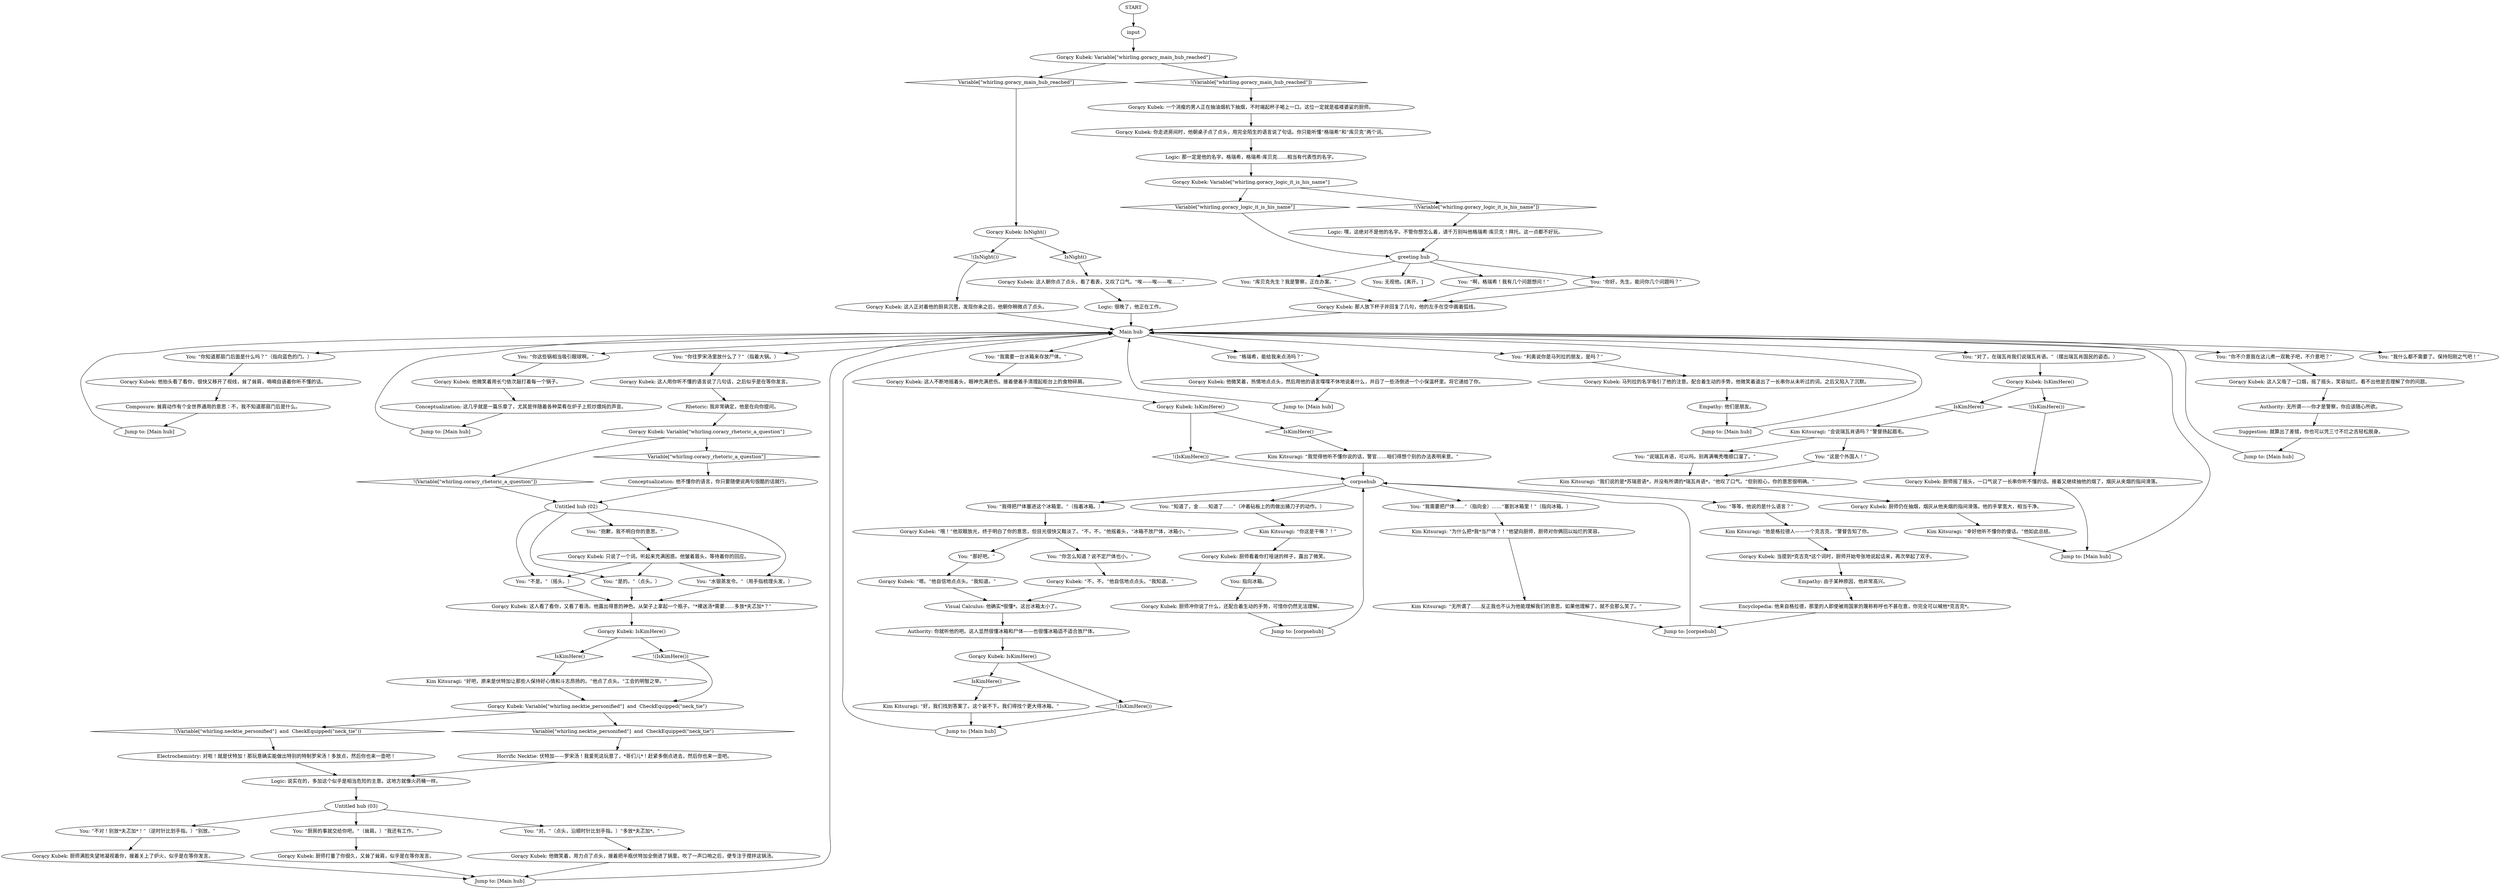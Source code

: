 # WHIRLING F1 / GORACY KUBEK
# A dialogue with a kojko cook Gorący Kubek. He doesn't speak a word from your language, but for some reason understands all your questions about disposing the corpse??
# ==================================================
digraph G {
	  0 [label="START"];
	  1 [label="input"];
	  2 [label="You: “我需要一台冰箱来存放尸体。”"];
	  3 [label="Gorący Kubek: “不，不。”他自信地点点头。“我知道。”"];
	  4 [label="Kim Kitsuragi: “他是格拉德人——一个克吉克，”警督告知了你。"];
	  5 [label="Gorący Kubek: 厨师看着你打哑谜的样子，露出了微笑。"];
	  6 [label="Gorący Kubek: “哦！”他双眼放光，终于明白了你的意思，但目光很快又黯淡了。“不，不，”他摇着头，“冰箱不放尸体，冰箱小。”"];
	  7 [label="You: “你往罗宋汤里放什么了？”（指着大锅。）"];
	  8 [label="Gorący Kubek: 厨师摇了摇头，一口气说了一长串你听不懂的话。接着又继续抽他的烟了，烟灰从夹烟的指间滑落。"];
	  9 [label="You: “抱歉，我不明白你的意思。”"];
	  10 [label="Untitled hub (02)"];
	  11 [label="Gorący Kubek: 这人正对着他的厨具沉思，发现你来之后，他朝你稍微点了点头。"];
	  12 [label="Gorący Kubek: 只说了一个词。听起来充满困惑。他皱着眉头，等待着你的回应。"];
	  13 [label="Gorący Kubek: 那人放下杯子并回复了几句，他的左手在空中画着弧线。"];
	  14 [label="Kim Kitsuragi: “我们说的是*苏瑞恩语*，并没有所谓的*瑞瓦肖语*，”他叹了口气。“但别担心，你的意思很明确。”"];
	  15 [label="You: “利奥说你是马列拉的朋友，是吗？”"];
	  16 [label="Jump to: [Main hub]"];
	  17 [label="Gorący Kubek: 这人看了看你，又看了看汤。他露出得意的神色。从架子上拿起一个瓶子。“*裸送汤*需要……多放*夫忑加*？”"];
	  18 [label="Gorący Kubek: 这人又吸了一口烟，摇了摇头，笑容灿烂。看不出他是否理解了你的问题。"];
	  19 [label="Gorący Kubek: IsKimHere()"];
	  20 [label="IsKimHere()", shape=diamond];
	  21 [label="!(IsKimHere())", shape=diamond];
	  22 [label="You: “对了，在瑞瓦肖我们说瑞瓦肖语。”（摆出瑞瓦肖国民的姿态。）"];
	  23 [label="corpsehub"];
	  24 [label="Gorący Kubek: 这人用你听不懂的语言说了几句话，之后似乎是在等你发言。"];
	  25 [label="You: “不是。”（摇头。）"];
	  26 [label="Untitled hub (03)"];
	  27 [label="Gorący Kubek: 厨师打量了你很久，又耸了耸肩，似乎是在等你发言。"];
	  28 [label="Kim Kitsuragi: “我觉得他听不懂你说的话，警官……咱们得想个别的办法表明来意。”"];
	  29 [label="Gorący Kubek: Variable[\"whirling.goracy_logic_it_is_his_name\"]"];
	  30 [label="Variable[\"whirling.goracy_logic_it_is_his_name\"]", shape=diamond];
	  31 [label="!(Variable[\"whirling.goracy_logic_it_is_his_name\"])", shape=diamond];
	  32 [label="Gorący Kubek: 厨师仍在抽烟，烟灰从他夹烟的指间滑落。他的手掌宽大，相当干净。"];
	  33 [label="Gorący Kubek: 马列拉的名字吸引了他的注意。配合着生动的手势，他微笑着道出了一长串你从未听过的词。之后又陷入了沉默。"];
	  34 [label="Jump to: [Main hub]"];
	  35 [label="Gorący Kubek: “嗯。”他自信地点点头。“我知道。”"];
	  36 [label="Gorący Kubek: 当提到*克吉克*这个词时，厨师开始夸张地说起话来，再次举起了双手。"];
	  37 [label="You: “啊，格瑞希！我有几个问题想问！”"];
	  38 [label="Jump to: [Main hub]"];
	  39 [label="You: “你怎么知道？说不定尸体也小。”"];
	  40 [label="Authority: 无所谓——你才是警察，你应该随心所欲。"];
	  41 [label="You: “你好，先生。能问你几个问题吗？”"];
	  42 [label="Jump to: [Main hub]"];
	  43 [label="Jump to: [Main hub]"];
	  44 [label="Conceptualization: 他不懂你的语言，你只要随便说两句很酷的话就行。"];
	  45 [label="Gorący Kubek: IsKimHere()"];
	  46 [label="IsKimHere()", shape=diamond];
	  47 [label="!(IsKimHere())", shape=diamond];
	  48 [label="Gorący Kubek: 这人不断地摇着头，眼神充满悲伤。接着便着手清理起柜台上的食物碎屑。"];
	  49 [label="You: “知道了，金……知道了……”（冲着砧板上的肉做出捅刀子的动作。）"];
	  50 [label="Gorący Kubek: 他微笑着，热情地点点头，然后用他的语言喋喋不休地说着什么，并舀了一些汤倒进一个小保温杯里。将它递给了你。"];
	  51 [label="Gorący Kubek: Variable[\"whirling.necktie_personified\"]  and  CheckEquipped(\"neck_tie\")"];
	  52 [label="Variable[\"whirling.necktie_personified\"]  and  CheckEquipped(\"neck_tie\")", shape=diamond];
	  53 [label="!(Variable[\"whirling.necktie_personified\"]  and  CheckEquipped(\"neck_tie\"))", shape=diamond];
	  54 [label="Gorący Kubek: IsNight()"];
	  55 [label="IsNight()", shape=diamond];
	  56 [label="!(IsNight())", shape=diamond];
	  57 [label="Gorący Kubek: 这人朝你点了点头，看了看表，又叹了口气。“唉——唉——唉……”"];
	  58 [label="Logic: 很晚了，他正在工作。"];
	  59 [label="Kim Kitsuragi: “会说瑞瓦肖语吗？”警督扬起眉毛。"];
	  60 [label="Gorący Kubek: Variable[\"whirling.coracy_rhetoric_a_question\"]"];
	  61 [label="Variable[\"whirling.coracy_rhetoric_a_question\"]", shape=diamond];
	  62 [label="!(Variable[\"whirling.coracy_rhetoric_a_question\"])", shape=diamond];
	  63 [label="You: 无视他。[离开。]"];
	  64 [label="Gorący Kubek: IsKimHere()"];
	  65 [label="IsKimHere()", shape=diamond];
	  66 [label="!(IsKimHere())", shape=diamond];
	  67 [label="Rhetoric: 我非常确定，他是在向你提问。"];
	  68 [label="You: “是的。”（点头。）"];
	  69 [label="Gorący Kubek: IsKimHere()"];
	  70 [label="IsKimHere()", shape=diamond];
	  71 [label="!(IsKimHere())", shape=diamond];
	  72 [label="Gorący Kubek: Variable[\"whirling.goracy_main_hub_reached\"]"];
	  73 [label="Variable[\"whirling.goracy_main_hub_reached\"]", shape=diamond];
	  74 [label="!(Variable[\"whirling.goracy_main_hub_reached\"])", shape=diamond];
	  76 [label="Composure: 耸肩动作有个全世界通用的意思：不，我不知道那扇门后是什么。"];
	  77 [label="Suggestion: 就算出了差错，你也可以凭三寸不烂之舌轻松脱身。"];
	  78 [label="Logic: 那一定是他的名字。格瑞希，格瑞希·库贝克……相当有代表性的名字。"];
	  79 [label="Gorący Kubek: 一个消瘦的男人正在抽油烟机下抽烟，不时端起杯子喝上一口。这位一定就是褴褛婆娑的厨师。"];
	  80 [label="Logic: 嘿，这绝对不是他的名字。不管你想怎么着，请千万别叫他格瑞希·库贝克！拜托。这一点都不好玩。"];
	  81 [label="Jump to: [corpsehub]"];
	  82 [label="You: “水银蒸发令。”（用手指梳理头发。）"];
	  83 [label="Main hub"];
	  84 [label="You: “等等，他说的是什么语言？”"];
	  85 [label="Kim Kitsuragi: “无所谓了……反正我也不认为他能理解我们的意思。如果他理解了，就不会那么笑了。”"];
	  86 [label="You: “我得把尸体塞进这个冰箱里。”（指着冰箱。）"];
	  87 [label="Jump to: [Main hub]"];
	  88 [label="Horrific Necktie: 伏特加——罗宋汤！我爱死这玩意了，*哥们儿*！赶紧多倒点进去，然后你也来一壶吧。"];
	  89 [label="Empathy: 他们是朋友。"];
	  90 [label="Empathy: 由于某种原因，他非常高兴。"];
	  91 [label="Gorący Kubek: 你走进房间时，他朝桌子点了点头，用完全陌生的语言说了句话。你只能听懂“格瑞希”和“库贝克”两个词。"];
	  92 [label="You: “格瑞希，能给我来点汤吗？”"];
	  93 [label="Kim Kitsuragi: “好吧，原来是伏特加让那些人保持好心情和斗志昂扬的。”他点了点头。“工会的明智之举。”"];
	  94 [label="Authority: 你就听他的吧。这人显然很懂冰箱和尸体——也很懂冰箱适不适合放尸体。"];
	  95 [label="You: “你不介意我在这儿煮一双靴子吧，不介意吧？”"];
	  96 [label="Gorący Kubek: 他微笑着，用力点了点头，接着把半瓶伏特加全倒进了锅里。吹了一声口哨之后，便专注于搅拌这锅汤。"];
	  97 [label="Jump to: [corpsehub]"];
	  98 [label="Gorący Kubek: 厨师满脸失望地凝视着你，接着关上了炉火，似乎是在等你发言。"];
	  99 [label="Kim Kitsuragi: “为什么把*我*当尸体？！”他望向厨师，厨师对你俩回以灿烂的笑容。"];
	  100 [label="You: “说瑞瓦肖语，可以吗。别再满嘴秃噜顺口溜了。”"];
	  101 [label="Kim Kitsuragi: “幸好他听不懂你的傻话。”他如此总结。"];
	  102 [label="You: “你知道那扇门后面是什么吗？”（指向蓝色的门。）"];
	  103 [label="Gorący Kubek: 他抬头看了看你，很快又移开了视线，耸了耸肩，喃喃自语着你听不懂的话。"];
	  104 [label="Jump to: [Main hub]"];
	  105 [label="You: “库贝克先生？我是警察，正在办案。”"];
	  106 [label="You: “我什么都不需要了。保持阳刚之气吧！”"];
	  107 [label="You: “我需要把尸体……”（指向金）……“塞到冰箱里！”（指向冰箱。）"];
	  108 [label="Kim Kitsuragi: “你这是干嘛？！”"];
	  109 [label="Gorący Kubek: 他微笑着用长勺依次敲打着每一个锅子。"];
	  110 [label="You: “对。”（点头，沿顺时针比划手指。）“多放*夫忑加*。”"];
	  111 [label="Kim Kitsuragi: “好，我们找到答案了。这个装不下。我们得找个更大得冰箱。”"];
	  112 [label="Logic: 说实在的，多加这个似乎是相当危险的主意。这地方就像火药桶一样。"];
	  113 [label="Gorący Kubek: 厨师冲你说了什么，还配合着生动的手势，可惜你仍然无法理解。"];
	  114 [label="You: “你这些锅相当吸引眼球啊。”"];
	  115 [label="Conceptualization: 这几乎就是一篇乐章了，尤其是伴随着各种菜肴在炉子上煎炒煨炖的声音。"];
	  116 [label="You: “厨房的事就交给你吧。”（耸肩。）“我还有工作。”"];
	  117 [label="You: “那好吧。”"];
	  118 [label="You: 指向冰箱。"];
	  119 [label="You: “这是个外国人！”"];
	  120 [label="You: “不对！别放*夫忑加*！”（逆时针比划手指。）“别放。”"];
	  121 [label="Electrochemistry: 对啦！就是伏特加！那玩意确实能做出特别的特制罗宋汤！多放点，然后你也来一壶吧！"];
	  122 [label="Encyclopedia: 他来自格拉德，那里的人即使被用国家的蔑称称呼也不甚在意，你完全可以喊他*克吉克*。"];
	  123 [label="Visual Calculus: 他确实*很懂*。这台冰箱太小了。"];
	  124 [label="greeting hub"];
	  125 [label="Jump to: [Main hub]"];
	  0 -> 1
	  1 -> 72
	  2 -> 48
	  3 -> 123
	  4 -> 36
	  5 -> 118
	  6 -> 117
	  6 -> 39
	  7 -> 24
	  8 -> 87
	  9 -> 12
	  10 -> 25
	  10 -> 82
	  10 -> 68
	  10 -> 9
	  11 -> 83
	  12 -> 25
	  12 -> 82
	  12 -> 68
	  13 -> 83
	  14 -> 32
	  15 -> 33
	  16 -> 83
	  17 -> 69
	  18 -> 40
	  19 -> 20
	  19 -> 21
	  20 -> 28
	  21 -> 23
	  22 -> 64
	  23 -> 49
	  23 -> 107
	  23 -> 84
	  23 -> 86
	  24 -> 67
	  25 -> 17
	  26 -> 120
	  26 -> 116
	  26 -> 110
	  27 -> 38
	  28 -> 23
	  29 -> 30
	  29 -> 31
	  30 -> 124
	  31 -> 80
	  32 -> 101
	  33 -> 89
	  34 -> 83
	  35 -> 123
	  36 -> 90
	  37 -> 13
	  38 -> 83
	  39 -> 3
	  40 -> 77
	  41 -> 13
	  42 -> 83
	  43 -> 83
	  44 -> 10
	  45 -> 46
	  45 -> 47
	  46 -> 111
	  47 -> 42
	  48 -> 19
	  49 -> 108
	  50 -> 43
	  51 -> 52
	  51 -> 53
	  52 -> 88
	  53 -> 121
	  54 -> 56
	  54 -> 55
	  55 -> 57
	  56 -> 11
	  57 -> 58
	  58 -> 83
	  59 -> 100
	  59 -> 119
	  60 -> 61
	  60 -> 62
	  61 -> 44
	  62 -> 10
	  64 -> 65
	  64 -> 66
	  65 -> 59
	  66 -> 8
	  67 -> 60
	  68 -> 17
	  69 -> 70
	  69 -> 71
	  70 -> 93
	  71 -> 51
	  72 -> 73
	  72 -> 74
	  73 -> 54
	  74 -> 79
	  76 -> 16
	  77 -> 104
	  78 -> 29
	  79 -> 91
	  80 -> 124
	  81 -> 23
	  82 -> 17
	  83 -> 2
	  83 -> 102
	  83 -> 7
	  83 -> 106
	  83 -> 15
	  83 -> 114
	  83 -> 22
	  83 -> 92
	  83 -> 95
	  84 -> 4
	  85 -> 97
	  86 -> 6
	  87 -> 83
	  88 -> 112
	  89 -> 125
	  90 -> 122
	  91 -> 78
	  92 -> 50
	  93 -> 51
	  94 -> 45
	  95 -> 18
	  96 -> 38
	  97 -> 23
	  98 -> 38
	  99 -> 85
	  100 -> 14
	  101 -> 87
	  102 -> 103
	  103 -> 76
	  104 -> 83
	  105 -> 13
	  107 -> 99
	  108 -> 5
	  109 -> 115
	  110 -> 96
	  111 -> 42
	  112 -> 26
	  113 -> 81
	  114 -> 109
	  115 -> 34
	  116 -> 27
	  117 -> 35
	  118 -> 113
	  119 -> 14
	  120 -> 98
	  121 -> 112
	  122 -> 97
	  123 -> 94
	  124 -> 105
	  124 -> 63
	  124 -> 37
	  124 -> 41
	  125 -> 83
}

